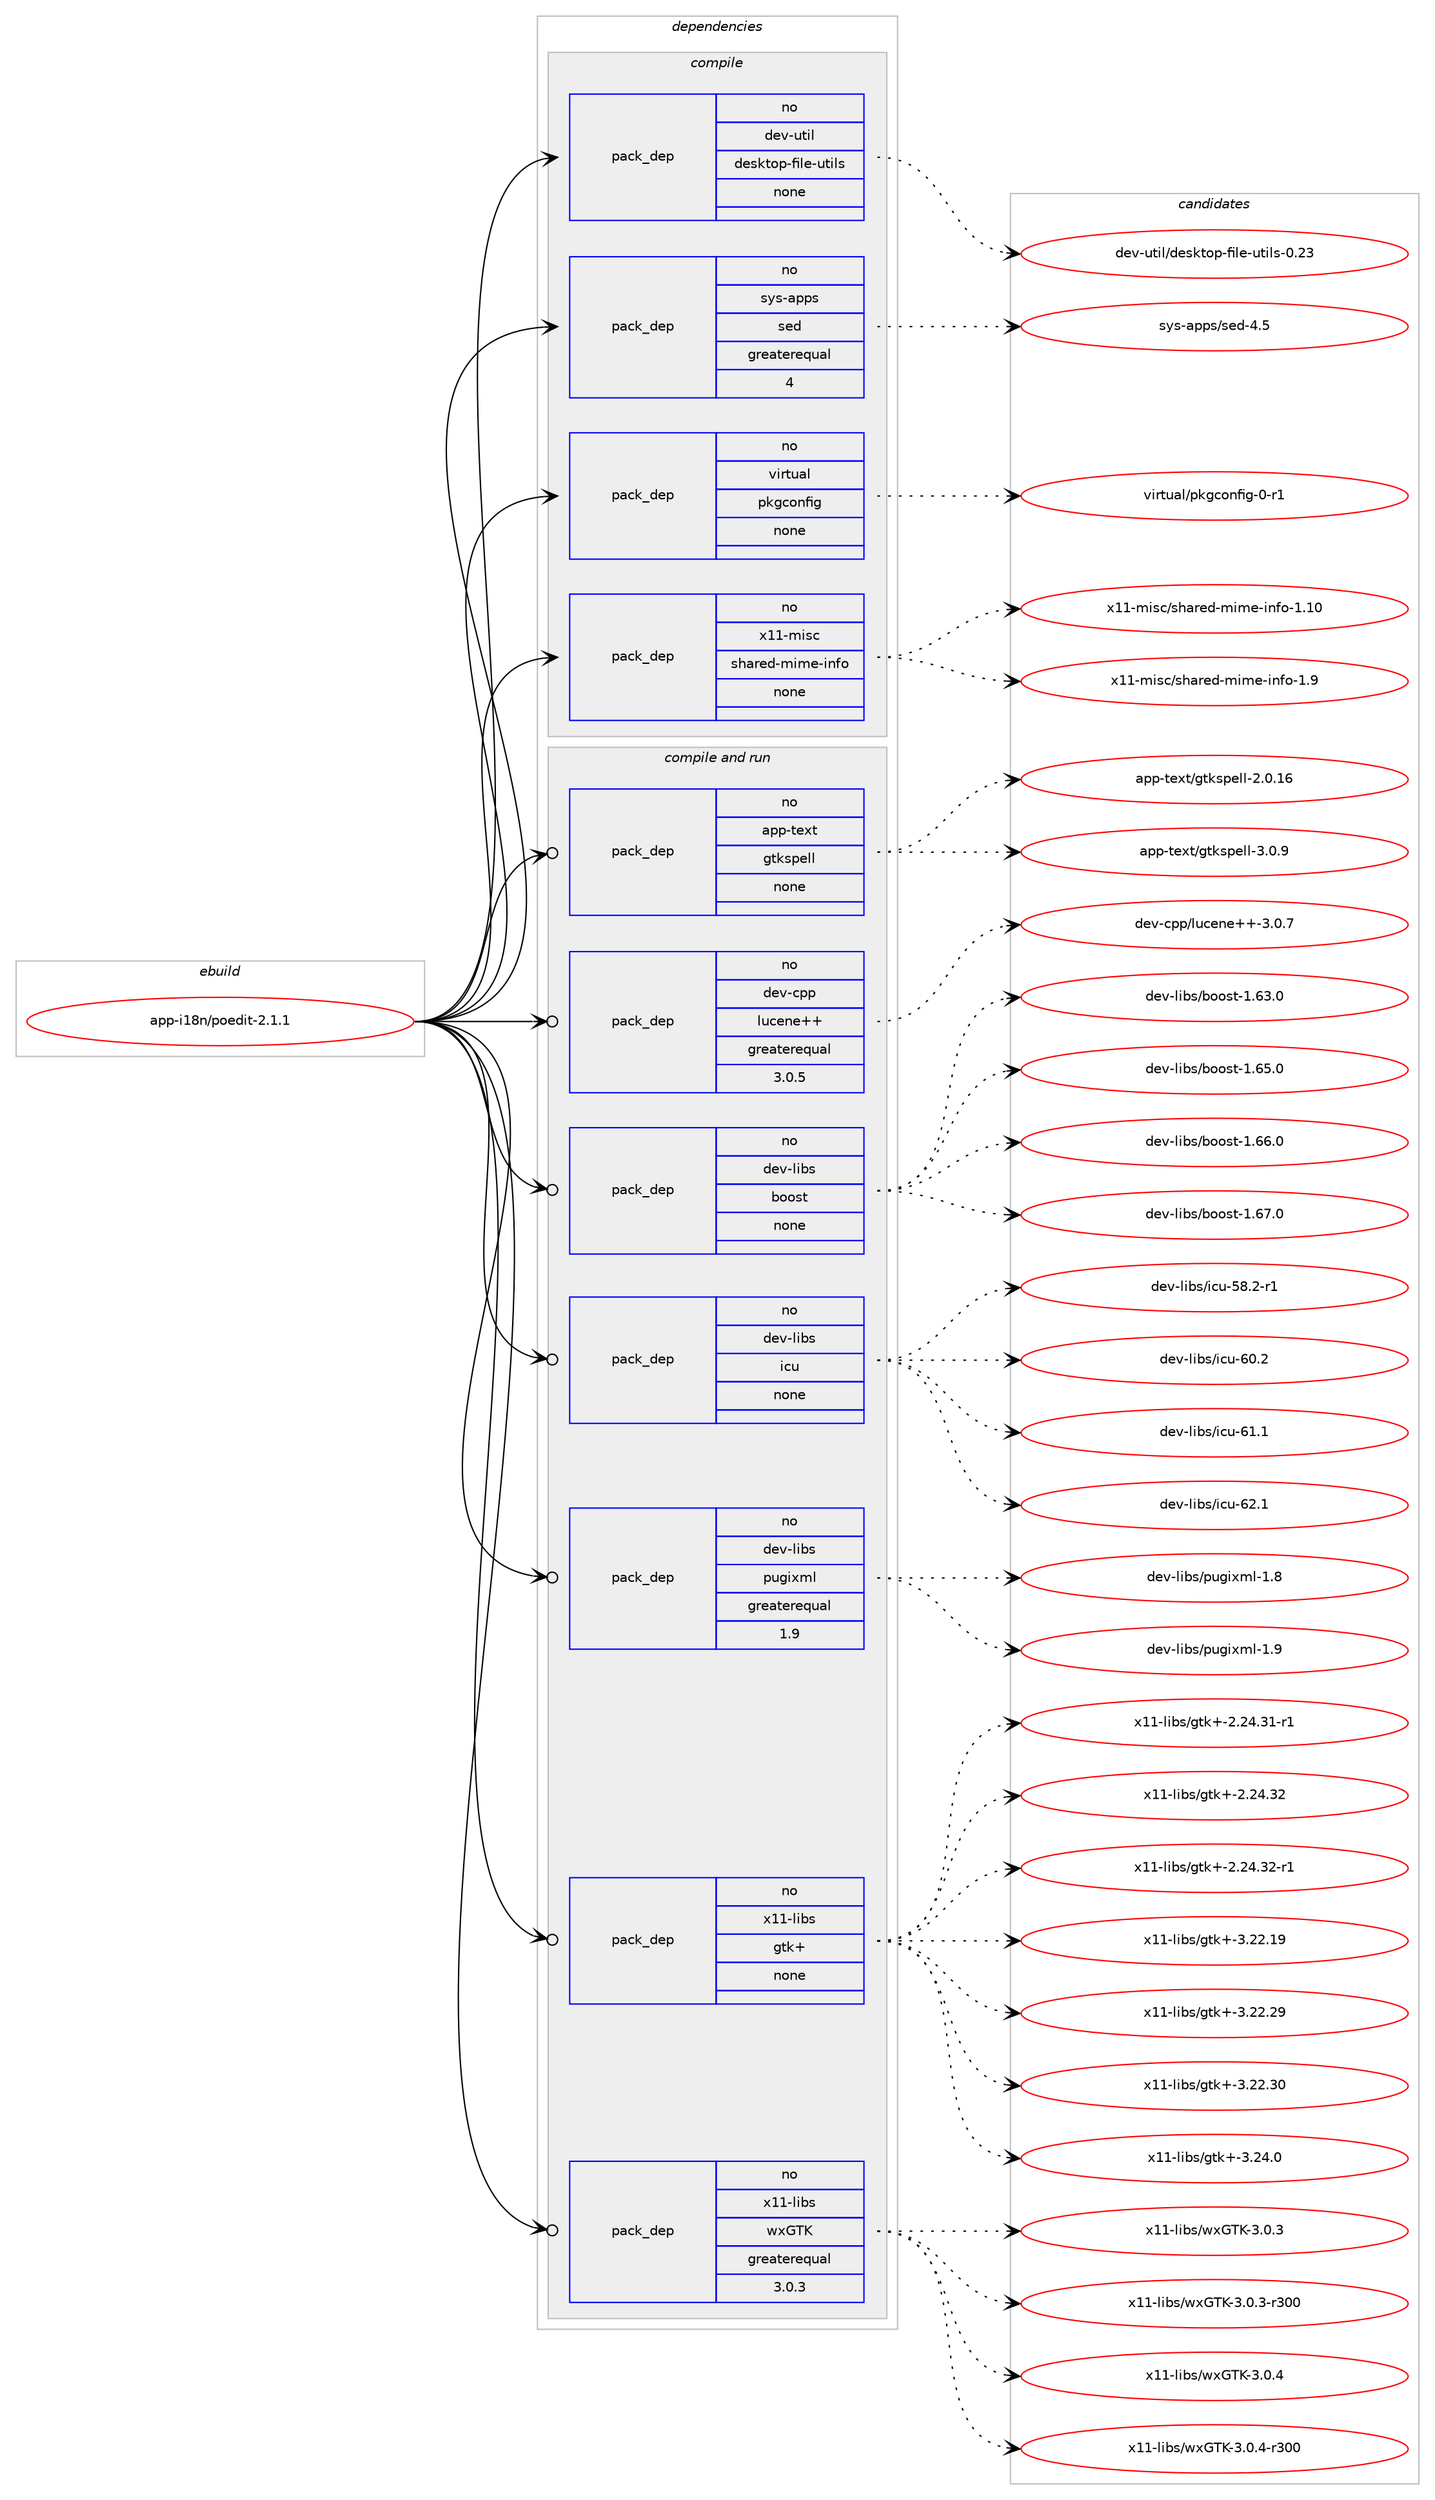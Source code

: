 digraph prolog {

# *************
# Graph options
# *************

newrank=true;
concentrate=true;
compound=true;
graph [rankdir=LR,fontname=Helvetica,fontsize=10,ranksep=1.5];#, ranksep=2.5, nodesep=0.2];
edge  [arrowhead=vee];
node  [fontname=Helvetica,fontsize=10];

# **********
# The ebuild
# **********

subgraph cluster_leftcol {
color=gray;
rank=same;
label=<<i>ebuild</i>>;
id [label="app-i18n/poedit-2.1.1", color=red, width=4, href="../app-i18n/poedit-2.1.1.svg"];
}

# ****************
# The dependencies
# ****************

subgraph cluster_midcol {
color=gray;
label=<<i>dependencies</i>>;
subgraph cluster_compile {
fillcolor="#eeeeee";
style=filled;
label=<<i>compile</i>>;
subgraph pack800 {
dependency1237 [label=<<TABLE BORDER="0" CELLBORDER="1" CELLSPACING="0" CELLPADDING="4" WIDTH="220"><TR><TD ROWSPAN="6" CELLPADDING="30">pack_dep</TD></TR><TR><TD WIDTH="110">no</TD></TR><TR><TD>dev-util</TD></TR><TR><TD>desktop-file-utils</TD></TR><TR><TD>none</TD></TR><TR><TD></TD></TR></TABLE>>, shape=none, color=blue];
}
id:e -> dependency1237:w [weight=20,style="solid",arrowhead="vee"];
subgraph pack801 {
dependency1238 [label=<<TABLE BORDER="0" CELLBORDER="1" CELLSPACING="0" CELLPADDING="4" WIDTH="220"><TR><TD ROWSPAN="6" CELLPADDING="30">pack_dep</TD></TR><TR><TD WIDTH="110">no</TD></TR><TR><TD>sys-apps</TD></TR><TR><TD>sed</TD></TR><TR><TD>greaterequal</TD></TR><TR><TD>4</TD></TR></TABLE>>, shape=none, color=blue];
}
id:e -> dependency1238:w [weight=20,style="solid",arrowhead="vee"];
subgraph pack802 {
dependency1239 [label=<<TABLE BORDER="0" CELLBORDER="1" CELLSPACING="0" CELLPADDING="4" WIDTH="220"><TR><TD ROWSPAN="6" CELLPADDING="30">pack_dep</TD></TR><TR><TD WIDTH="110">no</TD></TR><TR><TD>virtual</TD></TR><TR><TD>pkgconfig</TD></TR><TR><TD>none</TD></TR><TR><TD></TD></TR></TABLE>>, shape=none, color=blue];
}
id:e -> dependency1239:w [weight=20,style="solid",arrowhead="vee"];
subgraph pack803 {
dependency1240 [label=<<TABLE BORDER="0" CELLBORDER="1" CELLSPACING="0" CELLPADDING="4" WIDTH="220"><TR><TD ROWSPAN="6" CELLPADDING="30">pack_dep</TD></TR><TR><TD WIDTH="110">no</TD></TR><TR><TD>x11-misc</TD></TR><TR><TD>shared-mime-info</TD></TR><TR><TD>none</TD></TR><TR><TD></TD></TR></TABLE>>, shape=none, color=blue];
}
id:e -> dependency1240:w [weight=20,style="solid",arrowhead="vee"];
}
subgraph cluster_compileandrun {
fillcolor="#eeeeee";
style=filled;
label=<<i>compile and run</i>>;
subgraph pack804 {
dependency1241 [label=<<TABLE BORDER="0" CELLBORDER="1" CELLSPACING="0" CELLPADDING="4" WIDTH="220"><TR><TD ROWSPAN="6" CELLPADDING="30">pack_dep</TD></TR><TR><TD WIDTH="110">no</TD></TR><TR><TD>app-text</TD></TR><TR><TD>gtkspell</TD></TR><TR><TD>none</TD></TR><TR><TD></TD></TR></TABLE>>, shape=none, color=blue];
}
id:e -> dependency1241:w [weight=20,style="solid",arrowhead="odotvee"];
subgraph pack805 {
dependency1242 [label=<<TABLE BORDER="0" CELLBORDER="1" CELLSPACING="0" CELLPADDING="4" WIDTH="220"><TR><TD ROWSPAN="6" CELLPADDING="30">pack_dep</TD></TR><TR><TD WIDTH="110">no</TD></TR><TR><TD>dev-cpp</TD></TR><TR><TD>lucene++</TD></TR><TR><TD>greaterequal</TD></TR><TR><TD>3.0.5</TD></TR></TABLE>>, shape=none, color=blue];
}
id:e -> dependency1242:w [weight=20,style="solid",arrowhead="odotvee"];
subgraph pack806 {
dependency1243 [label=<<TABLE BORDER="0" CELLBORDER="1" CELLSPACING="0" CELLPADDING="4" WIDTH="220"><TR><TD ROWSPAN="6" CELLPADDING="30">pack_dep</TD></TR><TR><TD WIDTH="110">no</TD></TR><TR><TD>dev-libs</TD></TR><TR><TD>boost</TD></TR><TR><TD>none</TD></TR><TR><TD></TD></TR></TABLE>>, shape=none, color=blue];
}
id:e -> dependency1243:w [weight=20,style="solid",arrowhead="odotvee"];
subgraph pack807 {
dependency1244 [label=<<TABLE BORDER="0" CELLBORDER="1" CELLSPACING="0" CELLPADDING="4" WIDTH="220"><TR><TD ROWSPAN="6" CELLPADDING="30">pack_dep</TD></TR><TR><TD WIDTH="110">no</TD></TR><TR><TD>dev-libs</TD></TR><TR><TD>icu</TD></TR><TR><TD>none</TD></TR><TR><TD></TD></TR></TABLE>>, shape=none, color=blue];
}
id:e -> dependency1244:w [weight=20,style="solid",arrowhead="odotvee"];
subgraph pack808 {
dependency1245 [label=<<TABLE BORDER="0" CELLBORDER="1" CELLSPACING="0" CELLPADDING="4" WIDTH="220"><TR><TD ROWSPAN="6" CELLPADDING="30">pack_dep</TD></TR><TR><TD WIDTH="110">no</TD></TR><TR><TD>dev-libs</TD></TR><TR><TD>pugixml</TD></TR><TR><TD>greaterequal</TD></TR><TR><TD>1.9</TD></TR></TABLE>>, shape=none, color=blue];
}
id:e -> dependency1245:w [weight=20,style="solid",arrowhead="odotvee"];
subgraph pack809 {
dependency1246 [label=<<TABLE BORDER="0" CELLBORDER="1" CELLSPACING="0" CELLPADDING="4" WIDTH="220"><TR><TD ROWSPAN="6" CELLPADDING="30">pack_dep</TD></TR><TR><TD WIDTH="110">no</TD></TR><TR><TD>x11-libs</TD></TR><TR><TD>gtk+</TD></TR><TR><TD>none</TD></TR><TR><TD></TD></TR></TABLE>>, shape=none, color=blue];
}
id:e -> dependency1246:w [weight=20,style="solid",arrowhead="odotvee"];
subgraph pack810 {
dependency1247 [label=<<TABLE BORDER="0" CELLBORDER="1" CELLSPACING="0" CELLPADDING="4" WIDTH="220"><TR><TD ROWSPAN="6" CELLPADDING="30">pack_dep</TD></TR><TR><TD WIDTH="110">no</TD></TR><TR><TD>x11-libs</TD></TR><TR><TD>wxGTK</TD></TR><TR><TD>greaterequal</TD></TR><TR><TD>3.0.3</TD></TR></TABLE>>, shape=none, color=blue];
}
id:e -> dependency1247:w [weight=20,style="solid",arrowhead="odotvee"];
}
subgraph cluster_run {
fillcolor="#eeeeee";
style=filled;
label=<<i>run</i>>;
}
}

# **************
# The candidates
# **************

subgraph cluster_choices {
rank=same;
color=gray;
label=<<i>candidates</i>>;

subgraph choice800 {
color=black;
nodesep=1;
choice100101118451171161051084710010111510711611111245102105108101451171161051081154548465051 [label="dev-util/desktop-file-utils-0.23", color=red, width=4,href="../dev-util/desktop-file-utils-0.23.svg"];
dependency1237:e -> choice100101118451171161051084710010111510711611111245102105108101451171161051081154548465051:w [style=dotted,weight="100"];
}
subgraph choice801 {
color=black;
nodesep=1;
choice11512111545971121121154711510110045524653 [label="sys-apps/sed-4.5", color=red, width=4,href="../sys-apps/sed-4.5.svg"];
dependency1238:e -> choice11512111545971121121154711510110045524653:w [style=dotted,weight="100"];
}
subgraph choice802 {
color=black;
nodesep=1;
choice11810511411611797108471121071039911111010210510345484511449 [label="virtual/pkgconfig-0-r1", color=red, width=4,href="../virtual/pkgconfig-0-r1.svg"];
dependency1239:e -> choice11810511411611797108471121071039911111010210510345484511449:w [style=dotted,weight="100"];
}
subgraph choice803 {
color=black;
nodesep=1;
choice12049494510910511599471151049711410110045109105109101451051101021114549464948 [label="x11-misc/shared-mime-info-1.10", color=red, width=4,href="../x11-misc/shared-mime-info-1.10.svg"];
choice120494945109105115994711510497114101100451091051091014510511010211145494657 [label="x11-misc/shared-mime-info-1.9", color=red, width=4,href="../x11-misc/shared-mime-info-1.9.svg"];
dependency1240:e -> choice12049494510910511599471151049711410110045109105109101451051101021114549464948:w [style=dotted,weight="100"];
dependency1240:e -> choice120494945109105115994711510497114101100451091051091014510511010211145494657:w [style=dotted,weight="100"];
}
subgraph choice804 {
color=black;
nodesep=1;
choice97112112451161011201164710311610711511210110810845504648464954 [label="app-text/gtkspell-2.0.16", color=red, width=4,href="../app-text/gtkspell-2.0.16.svg"];
choice971121124511610112011647103116107115112101108108455146484657 [label="app-text/gtkspell-3.0.9", color=red, width=4,href="../app-text/gtkspell-3.0.9.svg"];
dependency1241:e -> choice97112112451161011201164710311610711511210110810845504648464954:w [style=dotted,weight="100"];
dependency1241:e -> choice971121124511610112011647103116107115112101108108455146484657:w [style=dotted,weight="100"];
}
subgraph choice805 {
color=black;
nodesep=1;
choice100101118459911211247108117991011101014343455146484655 [label="dev-cpp/lucene++-3.0.7", color=red, width=4,href="../dev-cpp/lucene++-3.0.7.svg"];
dependency1242:e -> choice100101118459911211247108117991011101014343455146484655:w [style=dotted,weight="100"];
}
subgraph choice806 {
color=black;
nodesep=1;
choice1001011184510810598115479811111111511645494654514648 [label="dev-libs/boost-1.63.0", color=red, width=4,href="../dev-libs/boost-1.63.0.svg"];
choice1001011184510810598115479811111111511645494654534648 [label="dev-libs/boost-1.65.0", color=red, width=4,href="../dev-libs/boost-1.65.0.svg"];
choice1001011184510810598115479811111111511645494654544648 [label="dev-libs/boost-1.66.0", color=red, width=4,href="../dev-libs/boost-1.66.0.svg"];
choice1001011184510810598115479811111111511645494654554648 [label="dev-libs/boost-1.67.0", color=red, width=4,href="../dev-libs/boost-1.67.0.svg"];
dependency1243:e -> choice1001011184510810598115479811111111511645494654514648:w [style=dotted,weight="100"];
dependency1243:e -> choice1001011184510810598115479811111111511645494654534648:w [style=dotted,weight="100"];
dependency1243:e -> choice1001011184510810598115479811111111511645494654544648:w [style=dotted,weight="100"];
dependency1243:e -> choice1001011184510810598115479811111111511645494654554648:w [style=dotted,weight="100"];
}
subgraph choice807 {
color=black;
nodesep=1;
choice1001011184510810598115471059911745535646504511449 [label="dev-libs/icu-58.2-r1", color=red, width=4,href="../dev-libs/icu-58.2-r1.svg"];
choice100101118451081059811547105991174554484650 [label="dev-libs/icu-60.2", color=red, width=4,href="../dev-libs/icu-60.2.svg"];
choice100101118451081059811547105991174554494649 [label="dev-libs/icu-61.1", color=red, width=4,href="../dev-libs/icu-61.1.svg"];
choice100101118451081059811547105991174554504649 [label="dev-libs/icu-62.1", color=red, width=4,href="../dev-libs/icu-62.1.svg"];
dependency1244:e -> choice1001011184510810598115471059911745535646504511449:w [style=dotted,weight="100"];
dependency1244:e -> choice100101118451081059811547105991174554484650:w [style=dotted,weight="100"];
dependency1244:e -> choice100101118451081059811547105991174554494649:w [style=dotted,weight="100"];
dependency1244:e -> choice100101118451081059811547105991174554504649:w [style=dotted,weight="100"];
}
subgraph choice808 {
color=black;
nodesep=1;
choice10010111845108105981154711211710310512010910845494656 [label="dev-libs/pugixml-1.8", color=red, width=4,href="../dev-libs/pugixml-1.8.svg"];
choice10010111845108105981154711211710310512010910845494657 [label="dev-libs/pugixml-1.9", color=red, width=4,href="../dev-libs/pugixml-1.9.svg"];
dependency1245:e -> choice10010111845108105981154711211710310512010910845494656:w [style=dotted,weight="100"];
dependency1245:e -> choice10010111845108105981154711211710310512010910845494657:w [style=dotted,weight="100"];
}
subgraph choice809 {
color=black;
nodesep=1;
choice12049494510810598115471031161074345504650524651494511449 [label="x11-libs/gtk+-2.24.31-r1", color=red, width=4,href="../x11-libs/gtk+-2.24.31-r1.svg"];
choice1204949451081059811547103116107434550465052465150 [label="x11-libs/gtk+-2.24.32", color=red, width=4,href="../x11-libs/gtk+-2.24.32.svg"];
choice12049494510810598115471031161074345504650524651504511449 [label="x11-libs/gtk+-2.24.32-r1", color=red, width=4,href="../x11-libs/gtk+-2.24.32-r1.svg"];
choice1204949451081059811547103116107434551465050464957 [label="x11-libs/gtk+-3.22.19", color=red, width=4,href="../x11-libs/gtk+-3.22.19.svg"];
choice1204949451081059811547103116107434551465050465057 [label="x11-libs/gtk+-3.22.29", color=red, width=4,href="../x11-libs/gtk+-3.22.29.svg"];
choice1204949451081059811547103116107434551465050465148 [label="x11-libs/gtk+-3.22.30", color=red, width=4,href="../x11-libs/gtk+-3.22.30.svg"];
choice12049494510810598115471031161074345514650524648 [label="x11-libs/gtk+-3.24.0", color=red, width=4,href="../x11-libs/gtk+-3.24.0.svg"];
dependency1246:e -> choice12049494510810598115471031161074345504650524651494511449:w [style=dotted,weight="100"];
dependency1246:e -> choice1204949451081059811547103116107434550465052465150:w [style=dotted,weight="100"];
dependency1246:e -> choice12049494510810598115471031161074345504650524651504511449:w [style=dotted,weight="100"];
dependency1246:e -> choice1204949451081059811547103116107434551465050464957:w [style=dotted,weight="100"];
dependency1246:e -> choice1204949451081059811547103116107434551465050465057:w [style=dotted,weight="100"];
dependency1246:e -> choice1204949451081059811547103116107434551465050465148:w [style=dotted,weight="100"];
dependency1246:e -> choice12049494510810598115471031161074345514650524648:w [style=dotted,weight="100"];
}
subgraph choice810 {
color=black;
nodesep=1;
choice1204949451081059811547119120718475455146484651 [label="x11-libs/wxGTK-3.0.3", color=red, width=4,href="../x11-libs/wxGTK-3.0.3.svg"];
choice120494945108105981154711912071847545514648465145114514848 [label="x11-libs/wxGTK-3.0.3-r300", color=red, width=4,href="../x11-libs/wxGTK-3.0.3-r300.svg"];
choice1204949451081059811547119120718475455146484652 [label="x11-libs/wxGTK-3.0.4", color=red, width=4,href="../x11-libs/wxGTK-3.0.4.svg"];
choice120494945108105981154711912071847545514648465245114514848 [label="x11-libs/wxGTK-3.0.4-r300", color=red, width=4,href="../x11-libs/wxGTK-3.0.4-r300.svg"];
dependency1247:e -> choice1204949451081059811547119120718475455146484651:w [style=dotted,weight="100"];
dependency1247:e -> choice120494945108105981154711912071847545514648465145114514848:w [style=dotted,weight="100"];
dependency1247:e -> choice1204949451081059811547119120718475455146484652:w [style=dotted,weight="100"];
dependency1247:e -> choice120494945108105981154711912071847545514648465245114514848:w [style=dotted,weight="100"];
}
}

}
